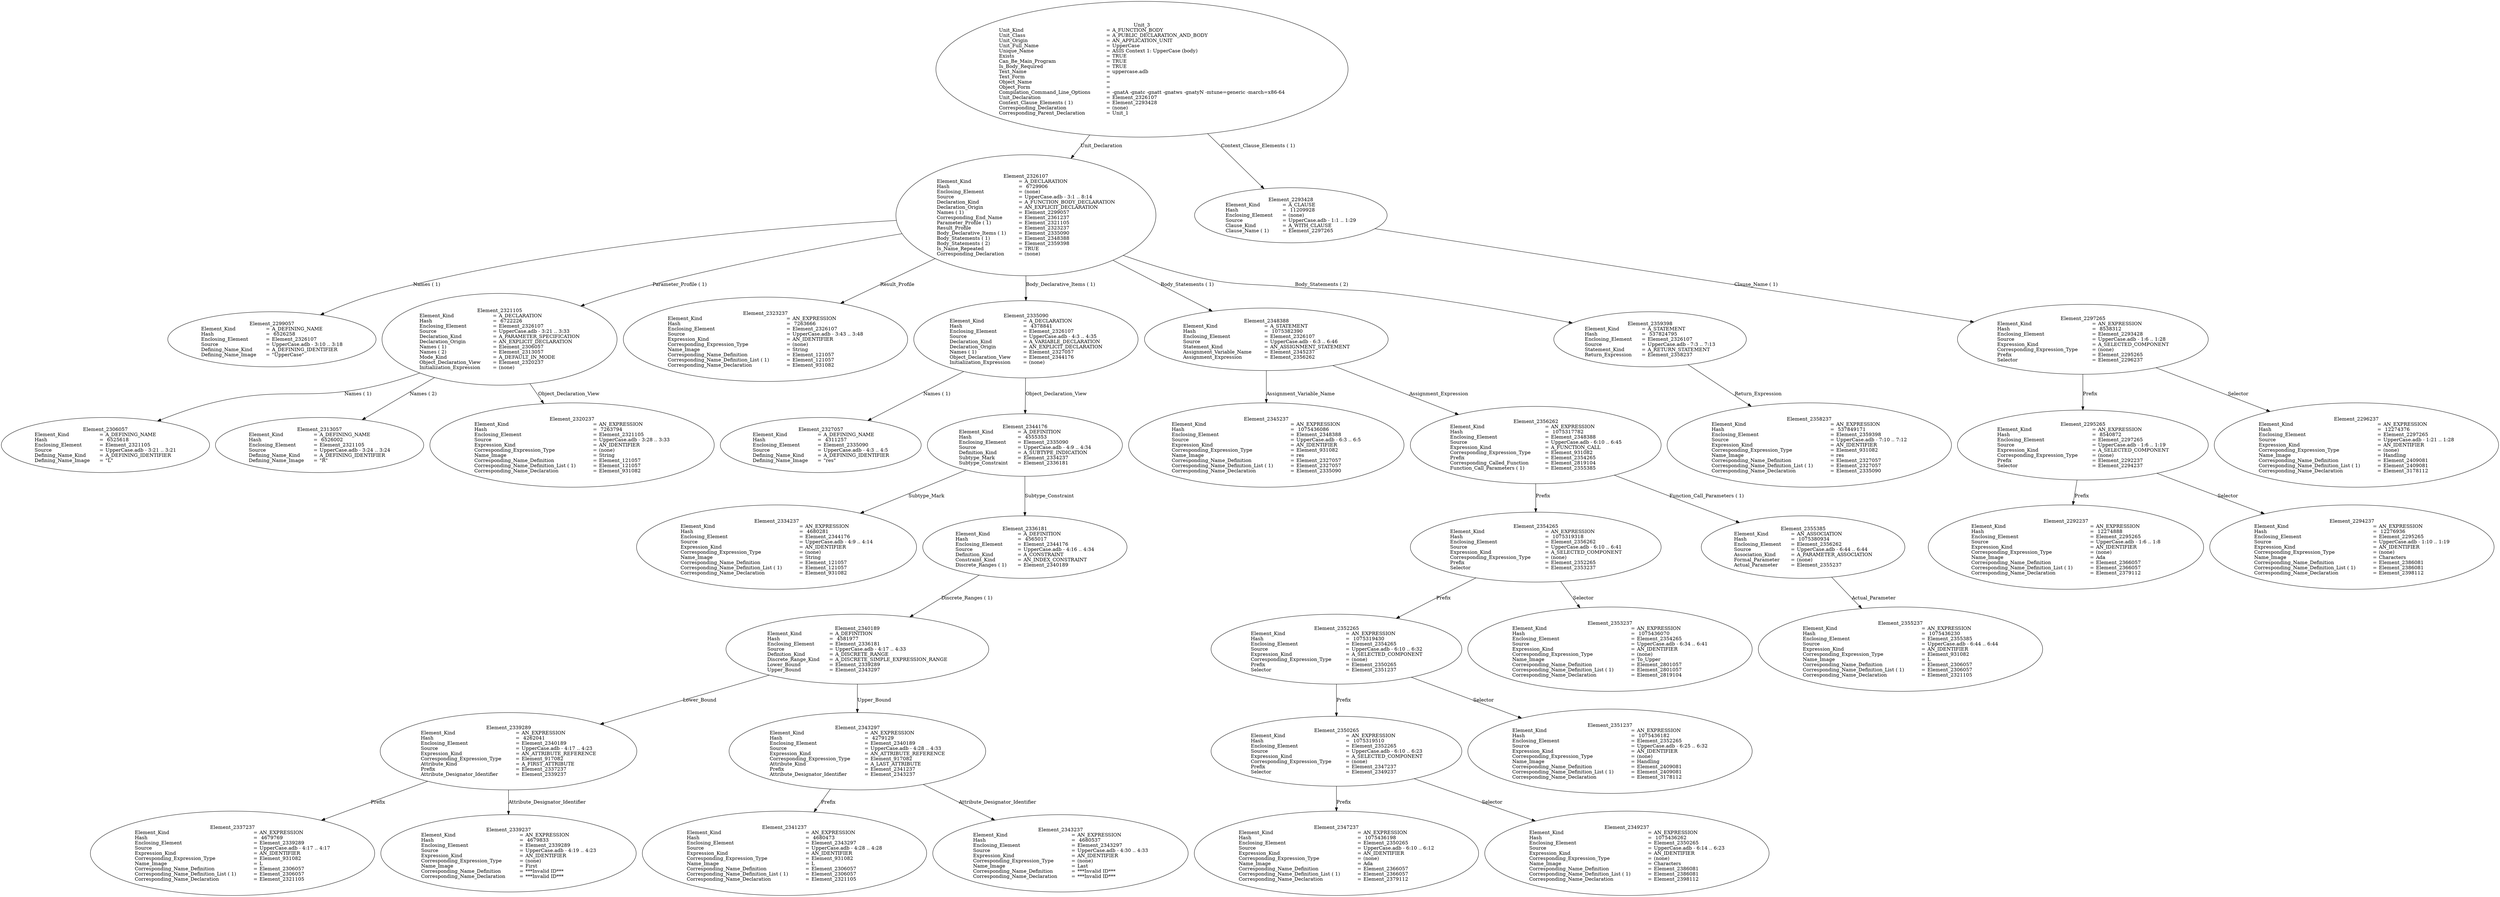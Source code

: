 digraph "uppercase.adt" {
  Unit_3 -> Element_2326107
      [ label=Unit_Declaration ];
  Unit_3 -> Element_2293428
      [ label="Context_Clause_Elements ( 1)" ];
  Unit_3
      [ label=<<TABLE BORDER="0" CELLBORDER="0" CELLSPACING="0" CELLPADDING="0"> 
          <TR><TD COLSPAN="3">Unit_3</TD></TR>
          <TR><TD ALIGN="LEFT">Unit_Kind   </TD><TD> = </TD><TD ALIGN="LEFT">A_FUNCTION_BODY</TD></TR>
          <TR><TD ALIGN="LEFT">Unit_Class   </TD><TD> = </TD><TD ALIGN="LEFT">A_PUBLIC_DECLARATION_AND_BODY</TD></TR>
          <TR><TD ALIGN="LEFT">Unit_Origin   </TD><TD> = </TD><TD ALIGN="LEFT">AN_APPLICATION_UNIT</TD></TR>
          <TR><TD ALIGN="LEFT">Unit_Full_Name    </TD><TD> = </TD><TD ALIGN="LEFT">UpperCase</TD></TR>
          <TR><TD ALIGN="LEFT">Unique_Name   </TD><TD> = </TD><TD ALIGN="LEFT">ASIS Context 1: UpperCase (body)</TD></TR>
          <TR><TD ALIGN="LEFT">Exists  </TD><TD> = </TD><TD ALIGN="LEFT">TRUE</TD></TR>
          <TR><TD ALIGN="LEFT">Can_Be_Main_Program     </TD><TD> = </TD><TD ALIGN="LEFT">TRUE</TD></TR>
          <TR><TD ALIGN="LEFT">Is_Body_Required     </TD><TD> = </TD><TD ALIGN="LEFT">TRUE</TD></TR>
          <TR><TD ALIGN="LEFT">Text_Name   </TD><TD> = </TD><TD ALIGN="LEFT">uppercase.adb</TD></TR>
          <TR><TD ALIGN="LEFT">Text_Form   </TD><TD> = </TD><TD ALIGN="LEFT"></TD></TR>
          <TR><TD ALIGN="LEFT">Object_Name   </TD><TD> = </TD><TD ALIGN="LEFT"></TD></TR>
          <TR><TD ALIGN="LEFT">Object_Form   </TD><TD> = </TD><TD ALIGN="LEFT"></TD></TR>
          <TR><TD ALIGN="LEFT">Compilation_Command_Line_Options         </TD><TD> = </TD><TD ALIGN="LEFT">-gnatA -gnatc -gnatt -gnatws -gnatyN -mtune=generic -march=x86-64</TD></TR>
          <TR><TD ALIGN="LEFT">Unit_Declaration     </TD><TD> = </TD><TD ALIGN="LEFT">Element_2326107</TD></TR>
          <TR><TD ALIGN="LEFT">Context_Clause_Elements ( 1)        </TD><TD> = </TD><TD ALIGN="LEFT">Element_2293428</TD></TR>
          <TR><TD ALIGN="LEFT">Corresponding_Declaration       </TD><TD> = </TD><TD ALIGN="LEFT">(none)</TD></TR>
          <TR><TD ALIGN="LEFT">Corresponding_Parent_Declaration         </TD><TD> = </TD><TD ALIGN="LEFT">Unit_1</TD></TR>
          </TABLE>> ];
  Element_2293428 -> Element_2297265
      [ label="Clause_Name ( 1)" ];
  Element_2293428
      [ label=<<TABLE BORDER="0" CELLBORDER="0" CELLSPACING="0" CELLPADDING="0"> 
          <TR><TD COLSPAN="3">Element_2293428</TD></TR>
          <TR><TD ALIGN="LEFT">Element_Kind    </TD><TD> = </TD><TD ALIGN="LEFT">A_CLAUSE</TD></TR>
          <TR><TD ALIGN="LEFT">Hash  </TD><TD> = </TD><TD ALIGN="LEFT"> 11209928</TD></TR>
          <TR><TD ALIGN="LEFT">Enclosing_Element     </TD><TD> = </TD><TD ALIGN="LEFT">(none)</TD></TR>
          <TR><TD ALIGN="LEFT">Source  </TD><TD> = </TD><TD ALIGN="LEFT">UpperCase.adb - 1:1 .. 1:29</TD></TR>
          <TR><TD ALIGN="LEFT">Clause_Kind   </TD><TD> = </TD><TD ALIGN="LEFT">A_WITH_CLAUSE</TD></TR>
          <TR><TD ALIGN="LEFT">Clause_Name ( 1)     </TD><TD> = </TD><TD ALIGN="LEFT">Element_2297265</TD></TR>
          </TABLE>> ];
  Element_2297265 -> Element_2295265
      [ label=Prefix ];
  Element_2297265 -> Element_2296237
      [ label=Selector ];
  Element_2297265
      [ label=<<TABLE BORDER="0" CELLBORDER="0" CELLSPACING="0" CELLPADDING="0"> 
          <TR><TD COLSPAN="3">Element_2297265</TD></TR>
          <TR><TD ALIGN="LEFT">Element_Kind    </TD><TD> = </TD><TD ALIGN="LEFT">AN_EXPRESSION</TD></TR>
          <TR><TD ALIGN="LEFT">Hash  </TD><TD> = </TD><TD ALIGN="LEFT"> 8538312</TD></TR>
          <TR><TD ALIGN="LEFT">Enclosing_Element     </TD><TD> = </TD><TD ALIGN="LEFT">Element_2293428</TD></TR>
          <TR><TD ALIGN="LEFT">Source  </TD><TD> = </TD><TD ALIGN="LEFT">UpperCase.adb - 1:6 .. 1:28</TD></TR>
          <TR><TD ALIGN="LEFT">Expression_Kind    </TD><TD> = </TD><TD ALIGN="LEFT">A_SELECTED_COMPONENT</TD></TR>
          <TR><TD ALIGN="LEFT">Corresponding_Expression_Type        </TD><TD> = </TD><TD ALIGN="LEFT">(none)</TD></TR>
          <TR><TD ALIGN="LEFT">Prefix  </TD><TD> = </TD><TD ALIGN="LEFT">Element_2295265</TD></TR>
          <TR><TD ALIGN="LEFT">Selector   </TD><TD> = </TD><TD ALIGN="LEFT">Element_2296237</TD></TR>
          </TABLE>> ];
  Element_2295265 -> Element_2292237
      [ label=Prefix ];
  Element_2295265 -> Element_2294237
      [ label=Selector ];
  Element_2295265
      [ label=<<TABLE BORDER="0" CELLBORDER="0" CELLSPACING="0" CELLPADDING="0"> 
          <TR><TD COLSPAN="3">Element_2295265</TD></TR>
          <TR><TD ALIGN="LEFT">Element_Kind    </TD><TD> = </TD><TD ALIGN="LEFT">AN_EXPRESSION</TD></TR>
          <TR><TD ALIGN="LEFT">Hash  </TD><TD> = </TD><TD ALIGN="LEFT"> 8540872</TD></TR>
          <TR><TD ALIGN="LEFT">Enclosing_Element     </TD><TD> = </TD><TD ALIGN="LEFT">Element_2297265</TD></TR>
          <TR><TD ALIGN="LEFT">Source  </TD><TD> = </TD><TD ALIGN="LEFT">UpperCase.adb - 1:6 .. 1:19</TD></TR>
          <TR><TD ALIGN="LEFT">Expression_Kind    </TD><TD> = </TD><TD ALIGN="LEFT">A_SELECTED_COMPONENT</TD></TR>
          <TR><TD ALIGN="LEFT">Corresponding_Expression_Type        </TD><TD> = </TD><TD ALIGN="LEFT">(none)</TD></TR>
          <TR><TD ALIGN="LEFT">Prefix  </TD><TD> = </TD><TD ALIGN="LEFT">Element_2292237</TD></TR>
          <TR><TD ALIGN="LEFT">Selector   </TD><TD> = </TD><TD ALIGN="LEFT">Element_2294237</TD></TR>
          </TABLE>> ];
  Element_2292237
      [ label=<<TABLE BORDER="0" CELLBORDER="0" CELLSPACING="0" CELLPADDING="0"> 
          <TR><TD COLSPAN="3">Element_2292237</TD></TR>
          <TR><TD ALIGN="LEFT">Element_Kind    </TD><TD> = </TD><TD ALIGN="LEFT">AN_EXPRESSION</TD></TR>
          <TR><TD ALIGN="LEFT">Hash  </TD><TD> = </TD><TD ALIGN="LEFT"> 12274888</TD></TR>
          <TR><TD ALIGN="LEFT">Enclosing_Element     </TD><TD> = </TD><TD ALIGN="LEFT">Element_2295265</TD></TR>
          <TR><TD ALIGN="LEFT">Source  </TD><TD> = </TD><TD ALIGN="LEFT">UpperCase.adb - 1:6 .. 1:8</TD></TR>
          <TR><TD ALIGN="LEFT">Expression_Kind    </TD><TD> = </TD><TD ALIGN="LEFT">AN_IDENTIFIER</TD></TR>
          <TR><TD ALIGN="LEFT">Corresponding_Expression_Type        </TD><TD> = </TD><TD ALIGN="LEFT">(none)</TD></TR>
          <TR><TD ALIGN="LEFT">Name_Image   </TD><TD> = </TD><TD ALIGN="LEFT">Ada</TD></TR>
          <TR><TD ALIGN="LEFT">Corresponding_Name_Definition        </TD><TD> = </TD><TD ALIGN="LEFT">Element_2366057</TD></TR>
          <TR><TD ALIGN="LEFT">Corresponding_Name_Definition_List ( 1)          </TD><TD> = </TD><TD ALIGN="LEFT">Element_2366057</TD></TR>
          <TR><TD ALIGN="LEFT">Corresponding_Name_Declaration        </TD><TD> = </TD><TD ALIGN="LEFT">Element_2379112</TD></TR>
          </TABLE>> ];
  Element_2294237
      [ label=<<TABLE BORDER="0" CELLBORDER="0" CELLSPACING="0" CELLPADDING="0"> 
          <TR><TD COLSPAN="3">Element_2294237</TD></TR>
          <TR><TD ALIGN="LEFT">Element_Kind    </TD><TD> = </TD><TD ALIGN="LEFT">AN_EXPRESSION</TD></TR>
          <TR><TD ALIGN="LEFT">Hash  </TD><TD> = </TD><TD ALIGN="LEFT"> 12276936</TD></TR>
          <TR><TD ALIGN="LEFT">Enclosing_Element     </TD><TD> = </TD><TD ALIGN="LEFT">Element_2295265</TD></TR>
          <TR><TD ALIGN="LEFT">Source  </TD><TD> = </TD><TD ALIGN="LEFT">UpperCase.adb - 1:10 .. 1:19</TD></TR>
          <TR><TD ALIGN="LEFT">Expression_Kind    </TD><TD> = </TD><TD ALIGN="LEFT">AN_IDENTIFIER</TD></TR>
          <TR><TD ALIGN="LEFT">Corresponding_Expression_Type        </TD><TD> = </TD><TD ALIGN="LEFT">(none)</TD></TR>
          <TR><TD ALIGN="LEFT">Name_Image   </TD><TD> = </TD><TD ALIGN="LEFT">Characters</TD></TR>
          <TR><TD ALIGN="LEFT">Corresponding_Name_Definition        </TD><TD> = </TD><TD ALIGN="LEFT">Element_2386081</TD></TR>
          <TR><TD ALIGN="LEFT">Corresponding_Name_Definition_List ( 1)          </TD><TD> = </TD><TD ALIGN="LEFT">Element_2386081</TD></TR>
          <TR><TD ALIGN="LEFT">Corresponding_Name_Declaration        </TD><TD> = </TD><TD ALIGN="LEFT">Element_2398112</TD></TR>
          </TABLE>> ];
  Element_2296237
      [ label=<<TABLE BORDER="0" CELLBORDER="0" CELLSPACING="0" CELLPADDING="0"> 
          <TR><TD COLSPAN="3">Element_2296237</TD></TR>
          <TR><TD ALIGN="LEFT">Element_Kind    </TD><TD> = </TD><TD ALIGN="LEFT">AN_EXPRESSION</TD></TR>
          <TR><TD ALIGN="LEFT">Hash  </TD><TD> = </TD><TD ALIGN="LEFT"> 12274376</TD></TR>
          <TR><TD ALIGN="LEFT">Enclosing_Element     </TD><TD> = </TD><TD ALIGN="LEFT">Element_2297265</TD></TR>
          <TR><TD ALIGN="LEFT">Source  </TD><TD> = </TD><TD ALIGN="LEFT">UpperCase.adb - 1:21 .. 1:28</TD></TR>
          <TR><TD ALIGN="LEFT">Expression_Kind    </TD><TD> = </TD><TD ALIGN="LEFT">AN_IDENTIFIER</TD></TR>
          <TR><TD ALIGN="LEFT">Corresponding_Expression_Type        </TD><TD> = </TD><TD ALIGN="LEFT">(none)</TD></TR>
          <TR><TD ALIGN="LEFT">Name_Image   </TD><TD> = </TD><TD ALIGN="LEFT">Handling</TD></TR>
          <TR><TD ALIGN="LEFT">Corresponding_Name_Definition        </TD><TD> = </TD><TD ALIGN="LEFT">Element_2409081</TD></TR>
          <TR><TD ALIGN="LEFT">Corresponding_Name_Definition_List ( 1)          </TD><TD> = </TD><TD ALIGN="LEFT">Element_2409081</TD></TR>
          <TR><TD ALIGN="LEFT">Corresponding_Name_Declaration        </TD><TD> = </TD><TD ALIGN="LEFT">Element_3178112</TD></TR>
          </TABLE>> ];
  Element_2326107 -> Element_2299057
      [ label="Names ( 1)" ];
  Element_2326107 -> Element_2321105
      [ label="Parameter_Profile ( 1)" ];
  Element_2326107 -> Element_2323237
      [ label=Result_Profile ];
  Element_2326107 -> Element_2335090
      [ label="Body_Declarative_Items ( 1)" ];
  Element_2326107 -> Element_2348388
      [ label="Body_Statements ( 1)" ];
  Element_2326107 -> Element_2359398
      [ label="Body_Statements ( 2)" ];
  Element_2326107
      [ label=<<TABLE BORDER="0" CELLBORDER="0" CELLSPACING="0" CELLPADDING="0"> 
          <TR><TD COLSPAN="3">Element_2326107</TD></TR>
          <TR><TD ALIGN="LEFT">Element_Kind    </TD><TD> = </TD><TD ALIGN="LEFT">A_DECLARATION</TD></TR>
          <TR><TD ALIGN="LEFT">Hash  </TD><TD> = </TD><TD ALIGN="LEFT"> 6729906</TD></TR>
          <TR><TD ALIGN="LEFT">Enclosing_Element     </TD><TD> = </TD><TD ALIGN="LEFT">(none)</TD></TR>
          <TR><TD ALIGN="LEFT">Source  </TD><TD> = </TD><TD ALIGN="LEFT">UpperCase.adb - 3:1 .. 8:14</TD></TR>
          <TR><TD ALIGN="LEFT">Declaration_Kind     </TD><TD> = </TD><TD ALIGN="LEFT">A_FUNCTION_BODY_DECLARATION</TD></TR>
          <TR><TD ALIGN="LEFT">Declaration_Origin     </TD><TD> = </TD><TD ALIGN="LEFT">AN_EXPLICIT_DECLARATION</TD></TR>
          <TR><TD ALIGN="LEFT">Names ( 1)   </TD><TD> = </TD><TD ALIGN="LEFT">Element_2299057</TD></TR>
          <TR><TD ALIGN="LEFT">Corresponding_End_Name      </TD><TD> = </TD><TD ALIGN="LEFT">Element_2361237</TD></TR>
          <TR><TD ALIGN="LEFT">Parameter_Profile ( 1)      </TD><TD> = </TD><TD ALIGN="LEFT">Element_2321105</TD></TR>
          <TR><TD ALIGN="LEFT">Result_Profile    </TD><TD> = </TD><TD ALIGN="LEFT">Element_2323237</TD></TR>
          <TR><TD ALIGN="LEFT">Body_Declarative_Items ( 1)       </TD><TD> = </TD><TD ALIGN="LEFT">Element_2335090</TD></TR>
          <TR><TD ALIGN="LEFT">Body_Statements ( 1)      </TD><TD> = </TD><TD ALIGN="LEFT">Element_2348388</TD></TR>
          <TR><TD ALIGN="LEFT">Body_Statements ( 2)      </TD><TD> = </TD><TD ALIGN="LEFT">Element_2359398</TD></TR>
          <TR><TD ALIGN="LEFT">Is_Name_Repeated     </TD><TD> = </TD><TD ALIGN="LEFT">TRUE</TD></TR>
          <TR><TD ALIGN="LEFT">Corresponding_Declaration       </TD><TD> = </TD><TD ALIGN="LEFT">(none)</TD></TR>
          </TABLE>> ];
  Element_2299057
      [ label=<<TABLE BORDER="0" CELLBORDER="0" CELLSPACING="0" CELLPADDING="0"> 
          <TR><TD COLSPAN="3">Element_2299057</TD></TR>
          <TR><TD ALIGN="LEFT">Element_Kind    </TD><TD> = </TD><TD ALIGN="LEFT">A_DEFINING_NAME</TD></TR>
          <TR><TD ALIGN="LEFT">Hash  </TD><TD> = </TD><TD ALIGN="LEFT"> 6526258</TD></TR>
          <TR><TD ALIGN="LEFT">Enclosing_Element     </TD><TD> = </TD><TD ALIGN="LEFT">Element_2326107</TD></TR>
          <TR><TD ALIGN="LEFT">Source  </TD><TD> = </TD><TD ALIGN="LEFT">UpperCase.adb - 3:10 .. 3:18</TD></TR>
          <TR><TD ALIGN="LEFT">Defining_Name_Kind     </TD><TD> = </TD><TD ALIGN="LEFT">A_DEFINING_IDENTIFIER</TD></TR>
          <TR><TD ALIGN="LEFT">Defining_Name_Image     </TD><TD> = </TD><TD ALIGN="LEFT">"UpperCase"</TD></TR>
          </TABLE>> ];
  Element_2321105 -> Element_2306057
      [ label="Names ( 1)" ];
  Element_2321105 -> Element_2313057
      [ label="Names ( 2)" ];
  Element_2321105 -> Element_2320237
      [ label=Object_Declaration_View ];
  Element_2321105
      [ label=<<TABLE BORDER="0" CELLBORDER="0" CELLSPACING="0" CELLPADDING="0"> 
          <TR><TD COLSPAN="3">Element_2321105</TD></TR>
          <TR><TD ALIGN="LEFT">Element_Kind    </TD><TD> = </TD><TD ALIGN="LEFT">A_DECLARATION</TD></TR>
          <TR><TD ALIGN="LEFT">Hash  </TD><TD> = </TD><TD ALIGN="LEFT"> 6722226</TD></TR>
          <TR><TD ALIGN="LEFT">Enclosing_Element     </TD><TD> = </TD><TD ALIGN="LEFT">Element_2326107</TD></TR>
          <TR><TD ALIGN="LEFT">Source  </TD><TD> = </TD><TD ALIGN="LEFT">UpperCase.adb - 3:21 .. 3:33</TD></TR>
          <TR><TD ALIGN="LEFT">Declaration_Kind     </TD><TD> = </TD><TD ALIGN="LEFT">A_PARAMETER_SPECIFICATION</TD></TR>
          <TR><TD ALIGN="LEFT">Declaration_Origin     </TD><TD> = </TD><TD ALIGN="LEFT">AN_EXPLICIT_DECLARATION</TD></TR>
          <TR><TD ALIGN="LEFT">Names ( 1)   </TD><TD> = </TD><TD ALIGN="LEFT">Element_2306057</TD></TR>
          <TR><TD ALIGN="LEFT">Names ( 2)   </TD><TD> = </TD><TD ALIGN="LEFT">Element_2313057</TD></TR>
          <TR><TD ALIGN="LEFT">Mode_Kind   </TD><TD> = </TD><TD ALIGN="LEFT">A_DEFAULT_IN_MODE</TD></TR>
          <TR><TD ALIGN="LEFT">Object_Declaration_View      </TD><TD> = </TD><TD ALIGN="LEFT">Element_2320237</TD></TR>
          <TR><TD ALIGN="LEFT">Initialization_Expression       </TD><TD> = </TD><TD ALIGN="LEFT">(none)</TD></TR>
          </TABLE>> ];
  Element_2306057
      [ label=<<TABLE BORDER="0" CELLBORDER="0" CELLSPACING="0" CELLPADDING="0"> 
          <TR><TD COLSPAN="3">Element_2306057</TD></TR>
          <TR><TD ALIGN="LEFT">Element_Kind    </TD><TD> = </TD><TD ALIGN="LEFT">A_DEFINING_NAME</TD></TR>
          <TR><TD ALIGN="LEFT">Hash  </TD><TD> = </TD><TD ALIGN="LEFT"> 6525618</TD></TR>
          <TR><TD ALIGN="LEFT">Enclosing_Element     </TD><TD> = </TD><TD ALIGN="LEFT">Element_2321105</TD></TR>
          <TR><TD ALIGN="LEFT">Source  </TD><TD> = </TD><TD ALIGN="LEFT">UpperCase.adb - 3:21 .. 3:21</TD></TR>
          <TR><TD ALIGN="LEFT">Defining_Name_Kind     </TD><TD> = </TD><TD ALIGN="LEFT">A_DEFINING_IDENTIFIER</TD></TR>
          <TR><TD ALIGN="LEFT">Defining_Name_Image     </TD><TD> = </TD><TD ALIGN="LEFT">"L"</TD></TR>
          </TABLE>> ];
  Element_2313057
      [ label=<<TABLE BORDER="0" CELLBORDER="0" CELLSPACING="0" CELLPADDING="0"> 
          <TR><TD COLSPAN="3">Element_2313057</TD></TR>
          <TR><TD ALIGN="LEFT">Element_Kind    </TD><TD> = </TD><TD ALIGN="LEFT">A_DEFINING_NAME</TD></TR>
          <TR><TD ALIGN="LEFT">Hash  </TD><TD> = </TD><TD ALIGN="LEFT"> 6526002</TD></TR>
          <TR><TD ALIGN="LEFT">Enclosing_Element     </TD><TD> = </TD><TD ALIGN="LEFT">Element_2321105</TD></TR>
          <TR><TD ALIGN="LEFT">Source  </TD><TD> = </TD><TD ALIGN="LEFT">UpperCase.adb - 3:24 .. 3:24</TD></TR>
          <TR><TD ALIGN="LEFT">Defining_Name_Kind     </TD><TD> = </TD><TD ALIGN="LEFT">A_DEFINING_IDENTIFIER</TD></TR>
          <TR><TD ALIGN="LEFT">Defining_Name_Image     </TD><TD> = </TD><TD ALIGN="LEFT">"R"</TD></TR>
          </TABLE>> ];
  Element_2320237
      [ label=<<TABLE BORDER="0" CELLBORDER="0" CELLSPACING="0" CELLPADDING="0"> 
          <TR><TD COLSPAN="3">Element_2320237</TD></TR>
          <TR><TD ALIGN="LEFT">Element_Kind    </TD><TD> = </TD><TD ALIGN="LEFT">AN_EXPRESSION</TD></TR>
          <TR><TD ALIGN="LEFT">Hash  </TD><TD> = </TD><TD ALIGN="LEFT"> 7263794</TD></TR>
          <TR><TD ALIGN="LEFT">Enclosing_Element     </TD><TD> = </TD><TD ALIGN="LEFT">Element_2321105</TD></TR>
          <TR><TD ALIGN="LEFT">Source  </TD><TD> = </TD><TD ALIGN="LEFT">UpperCase.adb - 3:28 .. 3:33</TD></TR>
          <TR><TD ALIGN="LEFT">Expression_Kind    </TD><TD> = </TD><TD ALIGN="LEFT">AN_IDENTIFIER</TD></TR>
          <TR><TD ALIGN="LEFT">Corresponding_Expression_Type        </TD><TD> = </TD><TD ALIGN="LEFT">(none)</TD></TR>
          <TR><TD ALIGN="LEFT">Name_Image   </TD><TD> = </TD><TD ALIGN="LEFT">String</TD></TR>
          <TR><TD ALIGN="LEFT">Corresponding_Name_Definition        </TD><TD> = </TD><TD ALIGN="LEFT">Element_121057</TD></TR>
          <TR><TD ALIGN="LEFT">Corresponding_Name_Definition_List ( 1)          </TD><TD> = </TD><TD ALIGN="LEFT">Element_121057</TD></TR>
          <TR><TD ALIGN="LEFT">Corresponding_Name_Declaration        </TD><TD> = </TD><TD ALIGN="LEFT">Element_931082</TD></TR>
          </TABLE>> ];
  Element_2323237
      [ label=<<TABLE BORDER="0" CELLBORDER="0" CELLSPACING="0" CELLPADDING="0"> 
          <TR><TD COLSPAN="3">Element_2323237</TD></TR>
          <TR><TD ALIGN="LEFT">Element_Kind    </TD><TD> = </TD><TD ALIGN="LEFT">AN_EXPRESSION</TD></TR>
          <TR><TD ALIGN="LEFT">Hash  </TD><TD> = </TD><TD ALIGN="LEFT"> 7263666</TD></TR>
          <TR><TD ALIGN="LEFT">Enclosing_Element     </TD><TD> = </TD><TD ALIGN="LEFT">Element_2326107</TD></TR>
          <TR><TD ALIGN="LEFT">Source  </TD><TD> = </TD><TD ALIGN="LEFT">UpperCase.adb - 3:43 .. 3:48</TD></TR>
          <TR><TD ALIGN="LEFT">Expression_Kind    </TD><TD> = </TD><TD ALIGN="LEFT">AN_IDENTIFIER</TD></TR>
          <TR><TD ALIGN="LEFT">Corresponding_Expression_Type        </TD><TD> = </TD><TD ALIGN="LEFT">(none)</TD></TR>
          <TR><TD ALIGN="LEFT">Name_Image   </TD><TD> = </TD><TD ALIGN="LEFT">String</TD></TR>
          <TR><TD ALIGN="LEFT">Corresponding_Name_Definition        </TD><TD> = </TD><TD ALIGN="LEFT">Element_121057</TD></TR>
          <TR><TD ALIGN="LEFT">Corresponding_Name_Definition_List ( 1)          </TD><TD> = </TD><TD ALIGN="LEFT">Element_121057</TD></TR>
          <TR><TD ALIGN="LEFT">Corresponding_Name_Declaration        </TD><TD> = </TD><TD ALIGN="LEFT">Element_931082</TD></TR>
          </TABLE>> ];
  Element_2335090 -> Element_2327057
      [ label="Names ( 1)" ];
  Element_2335090 -> Element_2344176
      [ label=Object_Declaration_View ];
  Element_2335090
      [ label=<<TABLE BORDER="0" CELLBORDER="0" CELLSPACING="0" CELLPADDING="0"> 
          <TR><TD COLSPAN="3">Element_2335090</TD></TR>
          <TR><TD ALIGN="LEFT">Element_Kind    </TD><TD> = </TD><TD ALIGN="LEFT">A_DECLARATION</TD></TR>
          <TR><TD ALIGN="LEFT">Hash  </TD><TD> = </TD><TD ALIGN="LEFT"> 4378841</TD></TR>
          <TR><TD ALIGN="LEFT">Enclosing_Element     </TD><TD> = </TD><TD ALIGN="LEFT">Element_2326107</TD></TR>
          <TR><TD ALIGN="LEFT">Source  </TD><TD> = </TD><TD ALIGN="LEFT">UpperCase.adb - 4:3 .. 4:35</TD></TR>
          <TR><TD ALIGN="LEFT">Declaration_Kind     </TD><TD> = </TD><TD ALIGN="LEFT">A_VARIABLE_DECLARATION</TD></TR>
          <TR><TD ALIGN="LEFT">Declaration_Origin     </TD><TD> = </TD><TD ALIGN="LEFT">AN_EXPLICIT_DECLARATION</TD></TR>
          <TR><TD ALIGN="LEFT">Names ( 1)   </TD><TD> = </TD><TD ALIGN="LEFT">Element_2327057</TD></TR>
          <TR><TD ALIGN="LEFT">Object_Declaration_View      </TD><TD> = </TD><TD ALIGN="LEFT">Element_2344176</TD></TR>
          <TR><TD ALIGN="LEFT">Initialization_Expression       </TD><TD> = </TD><TD ALIGN="LEFT">(none)</TD></TR>
          </TABLE>> ];
  Element_2327057
      [ label=<<TABLE BORDER="0" CELLBORDER="0" CELLSPACING="0" CELLPADDING="0"> 
          <TR><TD COLSPAN="3">Element_2327057</TD></TR>
          <TR><TD ALIGN="LEFT">Element_Kind    </TD><TD> = </TD><TD ALIGN="LEFT">A_DEFINING_NAME</TD></TR>
          <TR><TD ALIGN="LEFT">Hash  </TD><TD> = </TD><TD ALIGN="LEFT"> 4311257</TD></TR>
          <TR><TD ALIGN="LEFT">Enclosing_Element     </TD><TD> = </TD><TD ALIGN="LEFT">Element_2335090</TD></TR>
          <TR><TD ALIGN="LEFT">Source  </TD><TD> = </TD><TD ALIGN="LEFT">UpperCase.adb - 4:3 .. 4:5</TD></TR>
          <TR><TD ALIGN="LEFT">Defining_Name_Kind     </TD><TD> = </TD><TD ALIGN="LEFT">A_DEFINING_IDENTIFIER</TD></TR>
          <TR><TD ALIGN="LEFT">Defining_Name_Image     </TD><TD> = </TD><TD ALIGN="LEFT">"res"</TD></TR>
          </TABLE>> ];
  Element_2344176 -> Element_2334237
      [ label=Subtype_Mark ];
  Element_2344176 -> Element_2336181
      [ label=Subtype_Constraint ];
  Element_2344176
      [ label=<<TABLE BORDER="0" CELLBORDER="0" CELLSPACING="0" CELLPADDING="0"> 
          <TR><TD COLSPAN="3">Element_2344176</TD></TR>
          <TR><TD ALIGN="LEFT">Element_Kind    </TD><TD> = </TD><TD ALIGN="LEFT">A_DEFINITION</TD></TR>
          <TR><TD ALIGN="LEFT">Hash  </TD><TD> = </TD><TD ALIGN="LEFT"> 4555353</TD></TR>
          <TR><TD ALIGN="LEFT">Enclosing_Element     </TD><TD> = </TD><TD ALIGN="LEFT">Element_2335090</TD></TR>
          <TR><TD ALIGN="LEFT">Source  </TD><TD> = </TD><TD ALIGN="LEFT">UpperCase.adb - 4:9 .. 4:34</TD></TR>
          <TR><TD ALIGN="LEFT">Definition_Kind    </TD><TD> = </TD><TD ALIGN="LEFT">A_SUBTYPE_INDICATION</TD></TR>
          <TR><TD ALIGN="LEFT">Subtype_Mark    </TD><TD> = </TD><TD ALIGN="LEFT">Element_2334237</TD></TR>
          <TR><TD ALIGN="LEFT">Subtype_Constraint     </TD><TD> = </TD><TD ALIGN="LEFT">Element_2336181</TD></TR>
          </TABLE>> ];
  Element_2334237
      [ label=<<TABLE BORDER="0" CELLBORDER="0" CELLSPACING="0" CELLPADDING="0"> 
          <TR><TD COLSPAN="3">Element_2334237</TD></TR>
          <TR><TD ALIGN="LEFT">Element_Kind    </TD><TD> = </TD><TD ALIGN="LEFT">AN_EXPRESSION</TD></TR>
          <TR><TD ALIGN="LEFT">Hash  </TD><TD> = </TD><TD ALIGN="LEFT"> 4680281</TD></TR>
          <TR><TD ALIGN="LEFT">Enclosing_Element     </TD><TD> = </TD><TD ALIGN="LEFT">Element_2344176</TD></TR>
          <TR><TD ALIGN="LEFT">Source  </TD><TD> = </TD><TD ALIGN="LEFT">UpperCase.adb - 4:9 .. 4:14</TD></TR>
          <TR><TD ALIGN="LEFT">Expression_Kind    </TD><TD> = </TD><TD ALIGN="LEFT">AN_IDENTIFIER</TD></TR>
          <TR><TD ALIGN="LEFT">Corresponding_Expression_Type        </TD><TD> = </TD><TD ALIGN="LEFT">(none)</TD></TR>
          <TR><TD ALIGN="LEFT">Name_Image   </TD><TD> = </TD><TD ALIGN="LEFT">String</TD></TR>
          <TR><TD ALIGN="LEFT">Corresponding_Name_Definition        </TD><TD> = </TD><TD ALIGN="LEFT">Element_121057</TD></TR>
          <TR><TD ALIGN="LEFT">Corresponding_Name_Definition_List ( 1)          </TD><TD> = </TD><TD ALIGN="LEFT">Element_121057</TD></TR>
          <TR><TD ALIGN="LEFT">Corresponding_Name_Declaration        </TD><TD> = </TD><TD ALIGN="LEFT">Element_931082</TD></TR>
          </TABLE>> ];
  Element_2336181 -> Element_2340189
      [ label="Discrete_Ranges ( 1)" ];
  Element_2336181
      [ label=<<TABLE BORDER="0" CELLBORDER="0" CELLSPACING="0" CELLPADDING="0"> 
          <TR><TD COLSPAN="3">Element_2336181</TD></TR>
          <TR><TD ALIGN="LEFT">Element_Kind    </TD><TD> = </TD><TD ALIGN="LEFT">A_DEFINITION</TD></TR>
          <TR><TD ALIGN="LEFT">Hash  </TD><TD> = </TD><TD ALIGN="LEFT"> 4565017</TD></TR>
          <TR><TD ALIGN="LEFT">Enclosing_Element     </TD><TD> = </TD><TD ALIGN="LEFT">Element_2344176</TD></TR>
          <TR><TD ALIGN="LEFT">Source  </TD><TD> = </TD><TD ALIGN="LEFT">UpperCase.adb - 4:16 .. 4:34</TD></TR>
          <TR><TD ALIGN="LEFT">Definition_Kind    </TD><TD> = </TD><TD ALIGN="LEFT">A_CONSTRAINT</TD></TR>
          <TR><TD ALIGN="LEFT">Constraint_Kind    </TD><TD> = </TD><TD ALIGN="LEFT">AN_INDEX_CONSTRAINT</TD></TR>
          <TR><TD ALIGN="LEFT">Discrete_Ranges ( 1)      </TD><TD> = </TD><TD ALIGN="LEFT">Element_2340189</TD></TR>
          </TABLE>> ];
  Element_2340189 -> Element_2339289
      [ label=Lower_Bound ];
  Element_2340189 -> Element_2343297
      [ label=Upper_Bound ];
  Element_2340189
      [ label=<<TABLE BORDER="0" CELLBORDER="0" CELLSPACING="0" CELLPADDING="0"> 
          <TR><TD COLSPAN="3">Element_2340189</TD></TR>
          <TR><TD ALIGN="LEFT">Element_Kind    </TD><TD> = </TD><TD ALIGN="LEFT">A_DEFINITION</TD></TR>
          <TR><TD ALIGN="LEFT">Hash  </TD><TD> = </TD><TD ALIGN="LEFT"> 4581977</TD></TR>
          <TR><TD ALIGN="LEFT">Enclosing_Element     </TD><TD> = </TD><TD ALIGN="LEFT">Element_2336181</TD></TR>
          <TR><TD ALIGN="LEFT">Source  </TD><TD> = </TD><TD ALIGN="LEFT">UpperCase.adb - 4:17 .. 4:33</TD></TR>
          <TR><TD ALIGN="LEFT">Definition_Kind    </TD><TD> = </TD><TD ALIGN="LEFT">A_DISCRETE_RANGE</TD></TR>
          <TR><TD ALIGN="LEFT">Discrete_Range_Kind     </TD><TD> = </TD><TD ALIGN="LEFT">A_DISCRETE_SIMPLE_EXPRESSION_RANGE</TD></TR>
          <TR><TD ALIGN="LEFT">Lower_Bound   </TD><TD> = </TD><TD ALIGN="LEFT">Element_2339289</TD></TR>
          <TR><TD ALIGN="LEFT">Upper_Bound   </TD><TD> = </TD><TD ALIGN="LEFT">Element_2343297</TD></TR>
          </TABLE>> ];
  Element_2339289 -> Element_2337237
      [ label=Prefix ];
  Element_2339289 -> Element_2339237
      [ label=Attribute_Designator_Identifier ];
  Element_2339289
      [ label=<<TABLE BORDER="0" CELLBORDER="0" CELLSPACING="0" CELLPADDING="0"> 
          <TR><TD COLSPAN="3">Element_2339289</TD></TR>
          <TR><TD ALIGN="LEFT">Element_Kind    </TD><TD> = </TD><TD ALIGN="LEFT">AN_EXPRESSION</TD></TR>
          <TR><TD ALIGN="LEFT">Hash  </TD><TD> = </TD><TD ALIGN="LEFT"> 4262041</TD></TR>
          <TR><TD ALIGN="LEFT">Enclosing_Element     </TD><TD> = </TD><TD ALIGN="LEFT">Element_2340189</TD></TR>
          <TR><TD ALIGN="LEFT">Source  </TD><TD> = </TD><TD ALIGN="LEFT">UpperCase.adb - 4:17 .. 4:23</TD></TR>
          <TR><TD ALIGN="LEFT">Expression_Kind    </TD><TD> = </TD><TD ALIGN="LEFT">AN_ATTRIBUTE_REFERENCE</TD></TR>
          <TR><TD ALIGN="LEFT">Corresponding_Expression_Type        </TD><TD> = </TD><TD ALIGN="LEFT">Element_917082</TD></TR>
          <TR><TD ALIGN="LEFT">Attribute_Kind    </TD><TD> = </TD><TD ALIGN="LEFT">A_FIRST_ATTRIBUTE</TD></TR>
          <TR><TD ALIGN="LEFT">Prefix  </TD><TD> = </TD><TD ALIGN="LEFT">Element_2337237</TD></TR>
          <TR><TD ALIGN="LEFT">Attribute_Designator_Identifier        </TD><TD> = </TD><TD ALIGN="LEFT">Element_2339237</TD></TR>
          </TABLE>> ];
  Element_2337237
      [ label=<<TABLE BORDER="0" CELLBORDER="0" CELLSPACING="0" CELLPADDING="0"> 
          <TR><TD COLSPAN="3">Element_2337237</TD></TR>
          <TR><TD ALIGN="LEFT">Element_Kind    </TD><TD> = </TD><TD ALIGN="LEFT">AN_EXPRESSION</TD></TR>
          <TR><TD ALIGN="LEFT">Hash  </TD><TD> = </TD><TD ALIGN="LEFT"> 4679769</TD></TR>
          <TR><TD ALIGN="LEFT">Enclosing_Element     </TD><TD> = </TD><TD ALIGN="LEFT">Element_2339289</TD></TR>
          <TR><TD ALIGN="LEFT">Source  </TD><TD> = </TD><TD ALIGN="LEFT">UpperCase.adb - 4:17 .. 4:17</TD></TR>
          <TR><TD ALIGN="LEFT">Expression_Kind    </TD><TD> = </TD><TD ALIGN="LEFT">AN_IDENTIFIER</TD></TR>
          <TR><TD ALIGN="LEFT">Corresponding_Expression_Type        </TD><TD> = </TD><TD ALIGN="LEFT">Element_931082</TD></TR>
          <TR><TD ALIGN="LEFT">Name_Image   </TD><TD> = </TD><TD ALIGN="LEFT">L</TD></TR>
          <TR><TD ALIGN="LEFT">Corresponding_Name_Definition        </TD><TD> = </TD><TD ALIGN="LEFT">Element_2306057</TD></TR>
          <TR><TD ALIGN="LEFT">Corresponding_Name_Definition_List ( 1)          </TD><TD> = </TD><TD ALIGN="LEFT">Element_2306057</TD></TR>
          <TR><TD ALIGN="LEFT">Corresponding_Name_Declaration        </TD><TD> = </TD><TD ALIGN="LEFT">Element_2321105</TD></TR>
          </TABLE>> ];
  Element_2339237
      [ label=<<TABLE BORDER="0" CELLBORDER="0" CELLSPACING="0" CELLPADDING="0"> 
          <TR><TD COLSPAN="3">Element_2339237</TD></TR>
          <TR><TD ALIGN="LEFT">Element_Kind    </TD><TD> = </TD><TD ALIGN="LEFT">AN_EXPRESSION</TD></TR>
          <TR><TD ALIGN="LEFT">Hash  </TD><TD> = </TD><TD ALIGN="LEFT"> 4679833</TD></TR>
          <TR><TD ALIGN="LEFT">Enclosing_Element     </TD><TD> = </TD><TD ALIGN="LEFT">Element_2339289</TD></TR>
          <TR><TD ALIGN="LEFT">Source  </TD><TD> = </TD><TD ALIGN="LEFT">UpperCase.adb - 4:19 .. 4:23</TD></TR>
          <TR><TD ALIGN="LEFT">Expression_Kind    </TD><TD> = </TD><TD ALIGN="LEFT">AN_IDENTIFIER</TD></TR>
          <TR><TD ALIGN="LEFT">Corresponding_Expression_Type        </TD><TD> = </TD><TD ALIGN="LEFT">(none)</TD></TR>
          <TR><TD ALIGN="LEFT">Name_Image   </TD><TD> = </TD><TD ALIGN="LEFT">First</TD></TR>
          <TR><TD ALIGN="LEFT">Corresponding_Name_Definition        </TD><TD> = </TD><TD ALIGN="LEFT">***Invalid ID***</TD></TR>
          <TR><TD ALIGN="LEFT">Corresponding_Name_Declaration        </TD><TD> = </TD><TD ALIGN="LEFT">***Invalid ID***</TD></TR>
          </TABLE>> ];
  Element_2343297 -> Element_2341237
      [ label=Prefix ];
  Element_2343297 -> Element_2343237
      [ label=Attribute_Designator_Identifier ];
  Element_2343297
      [ label=<<TABLE BORDER="0" CELLBORDER="0" CELLSPACING="0" CELLPADDING="0"> 
          <TR><TD COLSPAN="3">Element_2343297</TD></TR>
          <TR><TD ALIGN="LEFT">Element_Kind    </TD><TD> = </TD><TD ALIGN="LEFT">AN_EXPRESSION</TD></TR>
          <TR><TD ALIGN="LEFT">Hash  </TD><TD> = </TD><TD ALIGN="LEFT"> 4279129</TD></TR>
          <TR><TD ALIGN="LEFT">Enclosing_Element     </TD><TD> = </TD><TD ALIGN="LEFT">Element_2340189</TD></TR>
          <TR><TD ALIGN="LEFT">Source  </TD><TD> = </TD><TD ALIGN="LEFT">UpperCase.adb - 4:28 .. 4:33</TD></TR>
          <TR><TD ALIGN="LEFT">Expression_Kind    </TD><TD> = </TD><TD ALIGN="LEFT">AN_ATTRIBUTE_REFERENCE</TD></TR>
          <TR><TD ALIGN="LEFT">Corresponding_Expression_Type        </TD><TD> = </TD><TD ALIGN="LEFT">Element_917082</TD></TR>
          <TR><TD ALIGN="LEFT">Attribute_Kind    </TD><TD> = </TD><TD ALIGN="LEFT">A_LAST_ATTRIBUTE</TD></TR>
          <TR><TD ALIGN="LEFT">Prefix  </TD><TD> = </TD><TD ALIGN="LEFT">Element_2341237</TD></TR>
          <TR><TD ALIGN="LEFT">Attribute_Designator_Identifier        </TD><TD> = </TD><TD ALIGN="LEFT">Element_2343237</TD></TR>
          </TABLE>> ];
  Element_2341237
      [ label=<<TABLE BORDER="0" CELLBORDER="0" CELLSPACING="0" CELLPADDING="0"> 
          <TR><TD COLSPAN="3">Element_2341237</TD></TR>
          <TR><TD ALIGN="LEFT">Element_Kind    </TD><TD> = </TD><TD ALIGN="LEFT">AN_EXPRESSION</TD></TR>
          <TR><TD ALIGN="LEFT">Hash  </TD><TD> = </TD><TD ALIGN="LEFT"> 4680473</TD></TR>
          <TR><TD ALIGN="LEFT">Enclosing_Element     </TD><TD> = </TD><TD ALIGN="LEFT">Element_2343297</TD></TR>
          <TR><TD ALIGN="LEFT">Source  </TD><TD> = </TD><TD ALIGN="LEFT">UpperCase.adb - 4:28 .. 4:28</TD></TR>
          <TR><TD ALIGN="LEFT">Expression_Kind    </TD><TD> = </TD><TD ALIGN="LEFT">AN_IDENTIFIER</TD></TR>
          <TR><TD ALIGN="LEFT">Corresponding_Expression_Type        </TD><TD> = </TD><TD ALIGN="LEFT">Element_931082</TD></TR>
          <TR><TD ALIGN="LEFT">Name_Image   </TD><TD> = </TD><TD ALIGN="LEFT">L</TD></TR>
          <TR><TD ALIGN="LEFT">Corresponding_Name_Definition        </TD><TD> = </TD><TD ALIGN="LEFT">Element_2306057</TD></TR>
          <TR><TD ALIGN="LEFT">Corresponding_Name_Definition_List ( 1)          </TD><TD> = </TD><TD ALIGN="LEFT">Element_2306057</TD></TR>
          <TR><TD ALIGN="LEFT">Corresponding_Name_Declaration        </TD><TD> = </TD><TD ALIGN="LEFT">Element_2321105</TD></TR>
          </TABLE>> ];
  Element_2343237
      [ label=<<TABLE BORDER="0" CELLBORDER="0" CELLSPACING="0" CELLPADDING="0"> 
          <TR><TD COLSPAN="3">Element_2343237</TD></TR>
          <TR><TD ALIGN="LEFT">Element_Kind    </TD><TD> = </TD><TD ALIGN="LEFT">AN_EXPRESSION</TD></TR>
          <TR><TD ALIGN="LEFT">Hash  </TD><TD> = </TD><TD ALIGN="LEFT"> 4680537</TD></TR>
          <TR><TD ALIGN="LEFT">Enclosing_Element     </TD><TD> = </TD><TD ALIGN="LEFT">Element_2343297</TD></TR>
          <TR><TD ALIGN="LEFT">Source  </TD><TD> = </TD><TD ALIGN="LEFT">UpperCase.adb - 4:30 .. 4:33</TD></TR>
          <TR><TD ALIGN="LEFT">Expression_Kind    </TD><TD> = </TD><TD ALIGN="LEFT">AN_IDENTIFIER</TD></TR>
          <TR><TD ALIGN="LEFT">Corresponding_Expression_Type        </TD><TD> = </TD><TD ALIGN="LEFT">(none)</TD></TR>
          <TR><TD ALIGN="LEFT">Name_Image   </TD><TD> = </TD><TD ALIGN="LEFT">Last</TD></TR>
          <TR><TD ALIGN="LEFT">Corresponding_Name_Definition        </TD><TD> = </TD><TD ALIGN="LEFT">***Invalid ID***</TD></TR>
          <TR><TD ALIGN="LEFT">Corresponding_Name_Declaration        </TD><TD> = </TD><TD ALIGN="LEFT">***Invalid ID***</TD></TR>
          </TABLE>> ];
  Element_2348388 -> Element_2345237
      [ label=Assignment_Variable_Name ];
  Element_2348388 -> Element_2356262
      [ label=Assignment_Expression ];
  Element_2348388
      [ label=<<TABLE BORDER="0" CELLBORDER="0" CELLSPACING="0" CELLPADDING="0"> 
          <TR><TD COLSPAN="3">Element_2348388</TD></TR>
          <TR><TD ALIGN="LEFT">Element_Kind    </TD><TD> = </TD><TD ALIGN="LEFT">A_STATEMENT</TD></TR>
          <TR><TD ALIGN="LEFT">Hash  </TD><TD> = </TD><TD ALIGN="LEFT"> 1075382390</TD></TR>
          <TR><TD ALIGN="LEFT">Enclosing_Element     </TD><TD> = </TD><TD ALIGN="LEFT">Element_2326107</TD></TR>
          <TR><TD ALIGN="LEFT">Source  </TD><TD> = </TD><TD ALIGN="LEFT">UpperCase.adb - 6:3 .. 6:46</TD></TR>
          <TR><TD ALIGN="LEFT">Statement_Kind    </TD><TD> = </TD><TD ALIGN="LEFT">AN_ASSIGNMENT_STATEMENT</TD></TR>
          <TR><TD ALIGN="LEFT">Assignment_Variable_Name       </TD><TD> = </TD><TD ALIGN="LEFT">Element_2345237</TD></TR>
          <TR><TD ALIGN="LEFT">Assignment_Expression      </TD><TD> = </TD><TD ALIGN="LEFT">Element_2356262</TD></TR>
          </TABLE>> ];
  Element_2345237
      [ label=<<TABLE BORDER="0" CELLBORDER="0" CELLSPACING="0" CELLPADDING="0"> 
          <TR><TD COLSPAN="3">Element_2345237</TD></TR>
          <TR><TD ALIGN="LEFT">Element_Kind    </TD><TD> = </TD><TD ALIGN="LEFT">AN_EXPRESSION</TD></TR>
          <TR><TD ALIGN="LEFT">Hash  </TD><TD> = </TD><TD ALIGN="LEFT"> 1075436086</TD></TR>
          <TR><TD ALIGN="LEFT">Enclosing_Element     </TD><TD> = </TD><TD ALIGN="LEFT">Element_2348388</TD></TR>
          <TR><TD ALIGN="LEFT">Source  </TD><TD> = </TD><TD ALIGN="LEFT">UpperCase.adb - 6:3 .. 6:5</TD></TR>
          <TR><TD ALIGN="LEFT">Expression_Kind    </TD><TD> = </TD><TD ALIGN="LEFT">AN_IDENTIFIER</TD></TR>
          <TR><TD ALIGN="LEFT">Corresponding_Expression_Type        </TD><TD> = </TD><TD ALIGN="LEFT">Element_931082</TD></TR>
          <TR><TD ALIGN="LEFT">Name_Image   </TD><TD> = </TD><TD ALIGN="LEFT">res</TD></TR>
          <TR><TD ALIGN="LEFT">Corresponding_Name_Definition        </TD><TD> = </TD><TD ALIGN="LEFT">Element_2327057</TD></TR>
          <TR><TD ALIGN="LEFT">Corresponding_Name_Definition_List ( 1)          </TD><TD> = </TD><TD ALIGN="LEFT">Element_2327057</TD></TR>
          <TR><TD ALIGN="LEFT">Corresponding_Name_Declaration        </TD><TD> = </TD><TD ALIGN="LEFT">Element_2335090</TD></TR>
          </TABLE>> ];
  Element_2356262 -> Element_2354265
      [ label=Prefix ];
  Element_2356262 -> Element_2355385
      [ label="Function_Call_Parameters ( 1)" ];
  Element_2356262
      [ label=<<TABLE BORDER="0" CELLBORDER="0" CELLSPACING="0" CELLPADDING="0"> 
          <TR><TD COLSPAN="3">Element_2356262</TD></TR>
          <TR><TD ALIGN="LEFT">Element_Kind    </TD><TD> = </TD><TD ALIGN="LEFT">AN_EXPRESSION</TD></TR>
          <TR><TD ALIGN="LEFT">Hash  </TD><TD> = </TD><TD ALIGN="LEFT"> 1075317782</TD></TR>
          <TR><TD ALIGN="LEFT">Enclosing_Element     </TD><TD> = </TD><TD ALIGN="LEFT">Element_2348388</TD></TR>
          <TR><TD ALIGN="LEFT">Source  </TD><TD> = </TD><TD ALIGN="LEFT">UpperCase.adb - 6:10 .. 6:45</TD></TR>
          <TR><TD ALIGN="LEFT">Expression_Kind    </TD><TD> = </TD><TD ALIGN="LEFT">A_FUNCTION_CALL</TD></TR>
          <TR><TD ALIGN="LEFT">Corresponding_Expression_Type        </TD><TD> = </TD><TD ALIGN="LEFT">Element_931082</TD></TR>
          <TR><TD ALIGN="LEFT">Prefix  </TD><TD> = </TD><TD ALIGN="LEFT">Element_2354265</TD></TR>
          <TR><TD ALIGN="LEFT">Corresponding_Called_Function        </TD><TD> = </TD><TD ALIGN="LEFT">Element_2819104</TD></TR>
          <TR><TD ALIGN="LEFT">Function_Call_Parameters ( 1)        </TD><TD> = </TD><TD ALIGN="LEFT">Element_2355385</TD></TR>
          </TABLE>> ];
  Element_2354265 -> Element_2352265
      [ label=Prefix ];
  Element_2354265 -> Element_2353237
      [ label=Selector ];
  Element_2354265
      [ label=<<TABLE BORDER="0" CELLBORDER="0" CELLSPACING="0" CELLPADDING="0"> 
          <TR><TD COLSPAN="3">Element_2354265</TD></TR>
          <TR><TD ALIGN="LEFT">Element_Kind    </TD><TD> = </TD><TD ALIGN="LEFT">AN_EXPRESSION</TD></TR>
          <TR><TD ALIGN="LEFT">Hash  </TD><TD> = </TD><TD ALIGN="LEFT"> 1075319318</TD></TR>
          <TR><TD ALIGN="LEFT">Enclosing_Element     </TD><TD> = </TD><TD ALIGN="LEFT">Element_2356262</TD></TR>
          <TR><TD ALIGN="LEFT">Source  </TD><TD> = </TD><TD ALIGN="LEFT">UpperCase.adb - 6:10 .. 6:41</TD></TR>
          <TR><TD ALIGN="LEFT">Expression_Kind    </TD><TD> = </TD><TD ALIGN="LEFT">A_SELECTED_COMPONENT</TD></TR>
          <TR><TD ALIGN="LEFT">Corresponding_Expression_Type        </TD><TD> = </TD><TD ALIGN="LEFT">(none)</TD></TR>
          <TR><TD ALIGN="LEFT">Prefix  </TD><TD> = </TD><TD ALIGN="LEFT">Element_2352265</TD></TR>
          <TR><TD ALIGN="LEFT">Selector   </TD><TD> = </TD><TD ALIGN="LEFT">Element_2353237</TD></TR>
          </TABLE>> ];
  Element_2352265 -> Element_2350265
      [ label=Prefix ];
  Element_2352265 -> Element_2351237
      [ label=Selector ];
  Element_2352265
      [ label=<<TABLE BORDER="0" CELLBORDER="0" CELLSPACING="0" CELLPADDING="0"> 
          <TR><TD COLSPAN="3">Element_2352265</TD></TR>
          <TR><TD ALIGN="LEFT">Element_Kind    </TD><TD> = </TD><TD ALIGN="LEFT">AN_EXPRESSION</TD></TR>
          <TR><TD ALIGN="LEFT">Hash  </TD><TD> = </TD><TD ALIGN="LEFT"> 1075319430</TD></TR>
          <TR><TD ALIGN="LEFT">Enclosing_Element     </TD><TD> = </TD><TD ALIGN="LEFT">Element_2354265</TD></TR>
          <TR><TD ALIGN="LEFT">Source  </TD><TD> = </TD><TD ALIGN="LEFT">UpperCase.adb - 6:10 .. 6:32</TD></TR>
          <TR><TD ALIGN="LEFT">Expression_Kind    </TD><TD> = </TD><TD ALIGN="LEFT">A_SELECTED_COMPONENT</TD></TR>
          <TR><TD ALIGN="LEFT">Corresponding_Expression_Type        </TD><TD> = </TD><TD ALIGN="LEFT">(none)</TD></TR>
          <TR><TD ALIGN="LEFT">Prefix  </TD><TD> = </TD><TD ALIGN="LEFT">Element_2350265</TD></TR>
          <TR><TD ALIGN="LEFT">Selector   </TD><TD> = </TD><TD ALIGN="LEFT">Element_2351237</TD></TR>
          </TABLE>> ];
  Element_2350265 -> Element_2347237
      [ label=Prefix ];
  Element_2350265 -> Element_2349237
      [ label=Selector ];
  Element_2350265
      [ label=<<TABLE BORDER="0" CELLBORDER="0" CELLSPACING="0" CELLPADDING="0"> 
          <TR><TD COLSPAN="3">Element_2350265</TD></TR>
          <TR><TD ALIGN="LEFT">Element_Kind    </TD><TD> = </TD><TD ALIGN="LEFT">AN_EXPRESSION</TD></TR>
          <TR><TD ALIGN="LEFT">Hash  </TD><TD> = </TD><TD ALIGN="LEFT"> 1075319510</TD></TR>
          <TR><TD ALIGN="LEFT">Enclosing_Element     </TD><TD> = </TD><TD ALIGN="LEFT">Element_2352265</TD></TR>
          <TR><TD ALIGN="LEFT">Source  </TD><TD> = </TD><TD ALIGN="LEFT">UpperCase.adb - 6:10 .. 6:23</TD></TR>
          <TR><TD ALIGN="LEFT">Expression_Kind    </TD><TD> = </TD><TD ALIGN="LEFT">A_SELECTED_COMPONENT</TD></TR>
          <TR><TD ALIGN="LEFT">Corresponding_Expression_Type        </TD><TD> = </TD><TD ALIGN="LEFT">(none)</TD></TR>
          <TR><TD ALIGN="LEFT">Prefix  </TD><TD> = </TD><TD ALIGN="LEFT">Element_2347237</TD></TR>
          <TR><TD ALIGN="LEFT">Selector   </TD><TD> = </TD><TD ALIGN="LEFT">Element_2349237</TD></TR>
          </TABLE>> ];
  Element_2347237
      [ label=<<TABLE BORDER="0" CELLBORDER="0" CELLSPACING="0" CELLPADDING="0"> 
          <TR><TD COLSPAN="3">Element_2347237</TD></TR>
          <TR><TD ALIGN="LEFT">Element_Kind    </TD><TD> = </TD><TD ALIGN="LEFT">AN_EXPRESSION</TD></TR>
          <TR><TD ALIGN="LEFT">Hash  </TD><TD> = </TD><TD ALIGN="LEFT"> 1075436198</TD></TR>
          <TR><TD ALIGN="LEFT">Enclosing_Element     </TD><TD> = </TD><TD ALIGN="LEFT">Element_2350265</TD></TR>
          <TR><TD ALIGN="LEFT">Source  </TD><TD> = </TD><TD ALIGN="LEFT">UpperCase.adb - 6:10 .. 6:12</TD></TR>
          <TR><TD ALIGN="LEFT">Expression_Kind    </TD><TD> = </TD><TD ALIGN="LEFT">AN_IDENTIFIER</TD></TR>
          <TR><TD ALIGN="LEFT">Corresponding_Expression_Type        </TD><TD> = </TD><TD ALIGN="LEFT">(none)</TD></TR>
          <TR><TD ALIGN="LEFT">Name_Image   </TD><TD> = </TD><TD ALIGN="LEFT">Ada</TD></TR>
          <TR><TD ALIGN="LEFT">Corresponding_Name_Definition        </TD><TD> = </TD><TD ALIGN="LEFT">Element_2366057</TD></TR>
          <TR><TD ALIGN="LEFT">Corresponding_Name_Definition_List ( 1)          </TD><TD> = </TD><TD ALIGN="LEFT">Element_2366057</TD></TR>
          <TR><TD ALIGN="LEFT">Corresponding_Name_Declaration        </TD><TD> = </TD><TD ALIGN="LEFT">Element_2379112</TD></TR>
          </TABLE>> ];
  Element_2349237
      [ label=<<TABLE BORDER="0" CELLBORDER="0" CELLSPACING="0" CELLPADDING="0"> 
          <TR><TD COLSPAN="3">Element_2349237</TD></TR>
          <TR><TD ALIGN="LEFT">Element_Kind    </TD><TD> = </TD><TD ALIGN="LEFT">AN_EXPRESSION</TD></TR>
          <TR><TD ALIGN="LEFT">Hash  </TD><TD> = </TD><TD ALIGN="LEFT"> 1075436262</TD></TR>
          <TR><TD ALIGN="LEFT">Enclosing_Element     </TD><TD> = </TD><TD ALIGN="LEFT">Element_2350265</TD></TR>
          <TR><TD ALIGN="LEFT">Source  </TD><TD> = </TD><TD ALIGN="LEFT">UpperCase.adb - 6:14 .. 6:23</TD></TR>
          <TR><TD ALIGN="LEFT">Expression_Kind    </TD><TD> = </TD><TD ALIGN="LEFT">AN_IDENTIFIER</TD></TR>
          <TR><TD ALIGN="LEFT">Corresponding_Expression_Type        </TD><TD> = </TD><TD ALIGN="LEFT">(none)</TD></TR>
          <TR><TD ALIGN="LEFT">Name_Image   </TD><TD> = </TD><TD ALIGN="LEFT">Characters</TD></TR>
          <TR><TD ALIGN="LEFT">Corresponding_Name_Definition        </TD><TD> = </TD><TD ALIGN="LEFT">Element_2386081</TD></TR>
          <TR><TD ALIGN="LEFT">Corresponding_Name_Definition_List ( 1)          </TD><TD> = </TD><TD ALIGN="LEFT">Element_2386081</TD></TR>
          <TR><TD ALIGN="LEFT">Corresponding_Name_Declaration        </TD><TD> = </TD><TD ALIGN="LEFT">Element_2398112</TD></TR>
          </TABLE>> ];
  Element_2351237
      [ label=<<TABLE BORDER="0" CELLBORDER="0" CELLSPACING="0" CELLPADDING="0"> 
          <TR><TD COLSPAN="3">Element_2351237</TD></TR>
          <TR><TD ALIGN="LEFT">Element_Kind    </TD><TD> = </TD><TD ALIGN="LEFT">AN_EXPRESSION</TD></TR>
          <TR><TD ALIGN="LEFT">Hash  </TD><TD> = </TD><TD ALIGN="LEFT"> 1075436182</TD></TR>
          <TR><TD ALIGN="LEFT">Enclosing_Element     </TD><TD> = </TD><TD ALIGN="LEFT">Element_2352265</TD></TR>
          <TR><TD ALIGN="LEFT">Source  </TD><TD> = </TD><TD ALIGN="LEFT">UpperCase.adb - 6:25 .. 6:32</TD></TR>
          <TR><TD ALIGN="LEFT">Expression_Kind    </TD><TD> = </TD><TD ALIGN="LEFT">AN_IDENTIFIER</TD></TR>
          <TR><TD ALIGN="LEFT">Corresponding_Expression_Type        </TD><TD> = </TD><TD ALIGN="LEFT">(none)</TD></TR>
          <TR><TD ALIGN="LEFT">Name_Image   </TD><TD> = </TD><TD ALIGN="LEFT">Handling</TD></TR>
          <TR><TD ALIGN="LEFT">Corresponding_Name_Definition        </TD><TD> = </TD><TD ALIGN="LEFT">Element_2409081</TD></TR>
          <TR><TD ALIGN="LEFT">Corresponding_Name_Definition_List ( 1)          </TD><TD> = </TD><TD ALIGN="LEFT">Element_2409081</TD></TR>
          <TR><TD ALIGN="LEFT">Corresponding_Name_Declaration        </TD><TD> = </TD><TD ALIGN="LEFT">Element_3178112</TD></TR>
          </TABLE>> ];
  Element_2353237
      [ label=<<TABLE BORDER="0" CELLBORDER="0" CELLSPACING="0" CELLPADDING="0"> 
          <TR><TD COLSPAN="3">Element_2353237</TD></TR>
          <TR><TD ALIGN="LEFT">Element_Kind    </TD><TD> = </TD><TD ALIGN="LEFT">AN_EXPRESSION</TD></TR>
          <TR><TD ALIGN="LEFT">Hash  </TD><TD> = </TD><TD ALIGN="LEFT"> 1075436070</TD></TR>
          <TR><TD ALIGN="LEFT">Enclosing_Element     </TD><TD> = </TD><TD ALIGN="LEFT">Element_2354265</TD></TR>
          <TR><TD ALIGN="LEFT">Source  </TD><TD> = </TD><TD ALIGN="LEFT">UpperCase.adb - 6:34 .. 6:41</TD></TR>
          <TR><TD ALIGN="LEFT">Expression_Kind    </TD><TD> = </TD><TD ALIGN="LEFT">AN_IDENTIFIER</TD></TR>
          <TR><TD ALIGN="LEFT">Corresponding_Expression_Type        </TD><TD> = </TD><TD ALIGN="LEFT">(none)</TD></TR>
          <TR><TD ALIGN="LEFT">Name_Image   </TD><TD> = </TD><TD ALIGN="LEFT">To_Upper</TD></TR>
          <TR><TD ALIGN="LEFT">Corresponding_Name_Definition        </TD><TD> = </TD><TD ALIGN="LEFT">Element_2801057</TD></TR>
          <TR><TD ALIGN="LEFT">Corresponding_Name_Definition_List ( 1)          </TD><TD> = </TD><TD ALIGN="LEFT">Element_2801057</TD></TR>
          <TR><TD ALIGN="LEFT">Corresponding_Name_Declaration        </TD><TD> = </TD><TD ALIGN="LEFT">Element_2819104</TD></TR>
          </TABLE>> ];
  Element_2355385 -> Element_2355237
      [ label=Actual_Parameter ];
  Element_2355385
      [ label=<<TABLE BORDER="0" CELLBORDER="0" CELLSPACING="0" CELLPADDING="0"> 
          <TR><TD COLSPAN="3">Element_2355385</TD></TR>
          <TR><TD ALIGN="LEFT">Element_Kind    </TD><TD> = </TD><TD ALIGN="LEFT">AN_ASSOCIATION</TD></TR>
          <TR><TD ALIGN="LEFT">Hash  </TD><TD> = </TD><TD ALIGN="LEFT"> 1075380934</TD></TR>
          <TR><TD ALIGN="LEFT">Enclosing_Element     </TD><TD> = </TD><TD ALIGN="LEFT">Element_2356262</TD></TR>
          <TR><TD ALIGN="LEFT">Source  </TD><TD> = </TD><TD ALIGN="LEFT">UpperCase.adb - 6:44 .. 6:44</TD></TR>
          <TR><TD ALIGN="LEFT">Association_Kind     </TD><TD> = </TD><TD ALIGN="LEFT">A_PARAMETER_ASSOCIATION</TD></TR>
          <TR><TD ALIGN="LEFT">Formal_Parameter     </TD><TD> = </TD><TD ALIGN="LEFT">(none)</TD></TR>
          <TR><TD ALIGN="LEFT">Actual_Parameter     </TD><TD> = </TD><TD ALIGN="LEFT">Element_2355237</TD></TR>
          </TABLE>> ];
  Element_2355237
      [ label=<<TABLE BORDER="0" CELLBORDER="0" CELLSPACING="0" CELLPADDING="0"> 
          <TR><TD COLSPAN="3">Element_2355237</TD></TR>
          <TR><TD ALIGN="LEFT">Element_Kind    </TD><TD> = </TD><TD ALIGN="LEFT">AN_EXPRESSION</TD></TR>
          <TR><TD ALIGN="LEFT">Hash  </TD><TD> = </TD><TD ALIGN="LEFT"> 1075436230</TD></TR>
          <TR><TD ALIGN="LEFT">Enclosing_Element     </TD><TD> = </TD><TD ALIGN="LEFT">Element_2355385</TD></TR>
          <TR><TD ALIGN="LEFT">Source  </TD><TD> = </TD><TD ALIGN="LEFT">UpperCase.adb - 6:44 .. 6:44</TD></TR>
          <TR><TD ALIGN="LEFT">Expression_Kind    </TD><TD> = </TD><TD ALIGN="LEFT">AN_IDENTIFIER</TD></TR>
          <TR><TD ALIGN="LEFT">Corresponding_Expression_Type        </TD><TD> = </TD><TD ALIGN="LEFT">Element_931082</TD></TR>
          <TR><TD ALIGN="LEFT">Name_Image   </TD><TD> = </TD><TD ALIGN="LEFT">L</TD></TR>
          <TR><TD ALIGN="LEFT">Corresponding_Name_Definition        </TD><TD> = </TD><TD ALIGN="LEFT">Element_2306057</TD></TR>
          <TR><TD ALIGN="LEFT">Corresponding_Name_Definition_List ( 1)          </TD><TD> = </TD><TD ALIGN="LEFT">Element_2306057</TD></TR>
          <TR><TD ALIGN="LEFT">Corresponding_Name_Declaration        </TD><TD> = </TD><TD ALIGN="LEFT">Element_2321105</TD></TR>
          </TABLE>> ];
  Element_2359398 -> Element_2358237
      [ label=Return_Expression ];
  Element_2359398
      [ label=<<TABLE BORDER="0" CELLBORDER="0" CELLSPACING="0" CELLPADDING="0"> 
          <TR><TD COLSPAN="3">Element_2359398</TD></TR>
          <TR><TD ALIGN="LEFT">Element_Kind    </TD><TD> = </TD><TD ALIGN="LEFT">A_STATEMENT</TD></TR>
          <TR><TD ALIGN="LEFT">Hash  </TD><TD> = </TD><TD ALIGN="LEFT"> 537824795</TD></TR>
          <TR><TD ALIGN="LEFT">Enclosing_Element     </TD><TD> = </TD><TD ALIGN="LEFT">Element_2326107</TD></TR>
          <TR><TD ALIGN="LEFT">Source  </TD><TD> = </TD><TD ALIGN="LEFT">UpperCase.adb - 7:3 .. 7:13</TD></TR>
          <TR><TD ALIGN="LEFT">Statement_Kind    </TD><TD> = </TD><TD ALIGN="LEFT">A_RETURN_STATEMENT</TD></TR>
          <TR><TD ALIGN="LEFT">Return_Expression     </TD><TD> = </TD><TD ALIGN="LEFT">Element_2358237</TD></TR>
          </TABLE>> ];
  Element_2358237
      [ label=<<TABLE BORDER="0" CELLBORDER="0" CELLSPACING="0" CELLPADDING="0"> 
          <TR><TD COLSPAN="3">Element_2358237</TD></TR>
          <TR><TD ALIGN="LEFT">Element_Kind    </TD><TD> = </TD><TD ALIGN="LEFT">AN_EXPRESSION</TD></TR>
          <TR><TD ALIGN="LEFT">Hash  </TD><TD> = </TD><TD ALIGN="LEFT"> 537849171</TD></TR>
          <TR><TD ALIGN="LEFT">Enclosing_Element     </TD><TD> = </TD><TD ALIGN="LEFT">Element_2359398</TD></TR>
          <TR><TD ALIGN="LEFT">Source  </TD><TD> = </TD><TD ALIGN="LEFT">UpperCase.adb - 7:10 .. 7:12</TD></TR>
          <TR><TD ALIGN="LEFT">Expression_Kind    </TD><TD> = </TD><TD ALIGN="LEFT">AN_IDENTIFIER</TD></TR>
          <TR><TD ALIGN="LEFT">Corresponding_Expression_Type        </TD><TD> = </TD><TD ALIGN="LEFT">Element_931082</TD></TR>
          <TR><TD ALIGN="LEFT">Name_Image   </TD><TD> = </TD><TD ALIGN="LEFT">res</TD></TR>
          <TR><TD ALIGN="LEFT">Corresponding_Name_Definition        </TD><TD> = </TD><TD ALIGN="LEFT">Element_2327057</TD></TR>
          <TR><TD ALIGN="LEFT">Corresponding_Name_Definition_List ( 1)          </TD><TD> = </TD><TD ALIGN="LEFT">Element_2327057</TD></TR>
          <TR><TD ALIGN="LEFT">Corresponding_Name_Declaration        </TD><TD> = </TD><TD ALIGN="LEFT">Element_2335090</TD></TR>
          </TABLE>> ]
}
